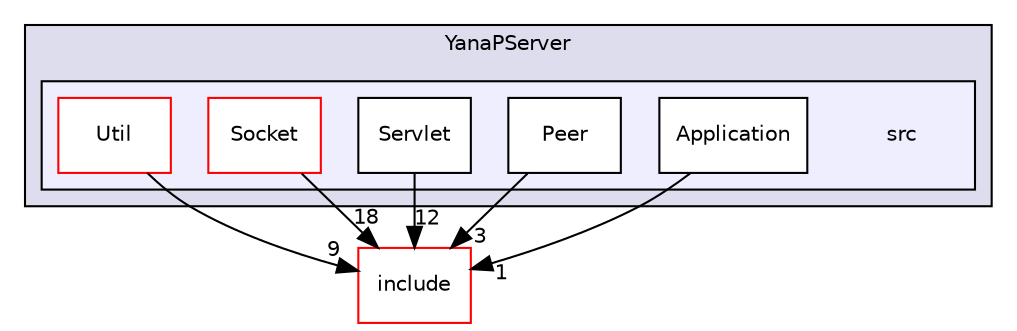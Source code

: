 digraph "src" {
  compound=true
  node [ fontsize="10", fontname="Helvetica"];
  edge [ labelfontsize="10", labelfontname="Helvetica"];
  subgraph clusterdir_2a67cf3891460988a2f6e9d0adb34c1b {
    graph [ bgcolor="#ddddee", pencolor="black", label="YanaPServer" fontname="Helvetica", fontsize="10", URL="dir_2a67cf3891460988a2f6e9d0adb34c1b.html"]
  subgraph clusterdir_d3924472b33160d95742d2f59c12a805 {
    graph [ bgcolor="#eeeeff", pencolor="black", label="" URL="dir_d3924472b33160d95742d2f59c12a805.html"];
    dir_d3924472b33160d95742d2f59c12a805 [shape=plaintext label="src"];
    dir_f67b9689050bc4b16cc8d5793c60679e [shape=box label="Application" color="black" fillcolor="white" style="filled" URL="dir_f67b9689050bc4b16cc8d5793c60679e.html"];
    dir_bc5cd753996e8d8354a20e74fdde81c7 [shape=box label="Peer" color="black" fillcolor="white" style="filled" URL="dir_bc5cd753996e8d8354a20e74fdde81c7.html"];
    dir_b9e38c21097fb477d114ce42b272efe9 [shape=box label="Servlet" color="black" fillcolor="white" style="filled" URL="dir_b9e38c21097fb477d114ce42b272efe9.html"];
    dir_78a46aebee523f82eaa1914ec973ef8a [shape=box label="Socket" color="red" fillcolor="white" style="filled" URL="dir_78a46aebee523f82eaa1914ec973ef8a.html"];
    dir_df2537d39dea1af86fde1216d629bf15 [shape=box label="Util" color="red" fillcolor="white" style="filled" URL="dir_df2537d39dea1af86fde1216d629bf15.html"];
  }
  }
  dir_bac11a0200f3b99801364ef40513dc7d [shape=box label="include" fillcolor="white" style="filled" color="red" URL="dir_bac11a0200f3b99801364ef40513dc7d.html"];
  dir_bc5cd753996e8d8354a20e74fdde81c7->dir_bac11a0200f3b99801364ef40513dc7d [headlabel="3", labeldistance=1.5 headhref="dir_000019_000003.html"];
  dir_b9e38c21097fb477d114ce42b272efe9->dir_bac11a0200f3b99801364ef40513dc7d [headlabel="12", labeldistance=1.5 headhref="dir_000010_000003.html"];
  dir_f67b9689050bc4b16cc8d5793c60679e->dir_bac11a0200f3b99801364ef40513dc7d [headlabel="1", labeldistance=1.5 headhref="dir_000002_000003.html"];
  dir_df2537d39dea1af86fde1216d629bf15->dir_bac11a0200f3b99801364ef40513dc7d [headlabel="9", labeldistance=1.5 headhref="dir_000007_000003.html"];
  dir_78a46aebee523f82eaa1914ec973ef8a->dir_bac11a0200f3b99801364ef40513dc7d [headlabel="18", labeldistance=1.5 headhref="dir_000012_000003.html"];
}
